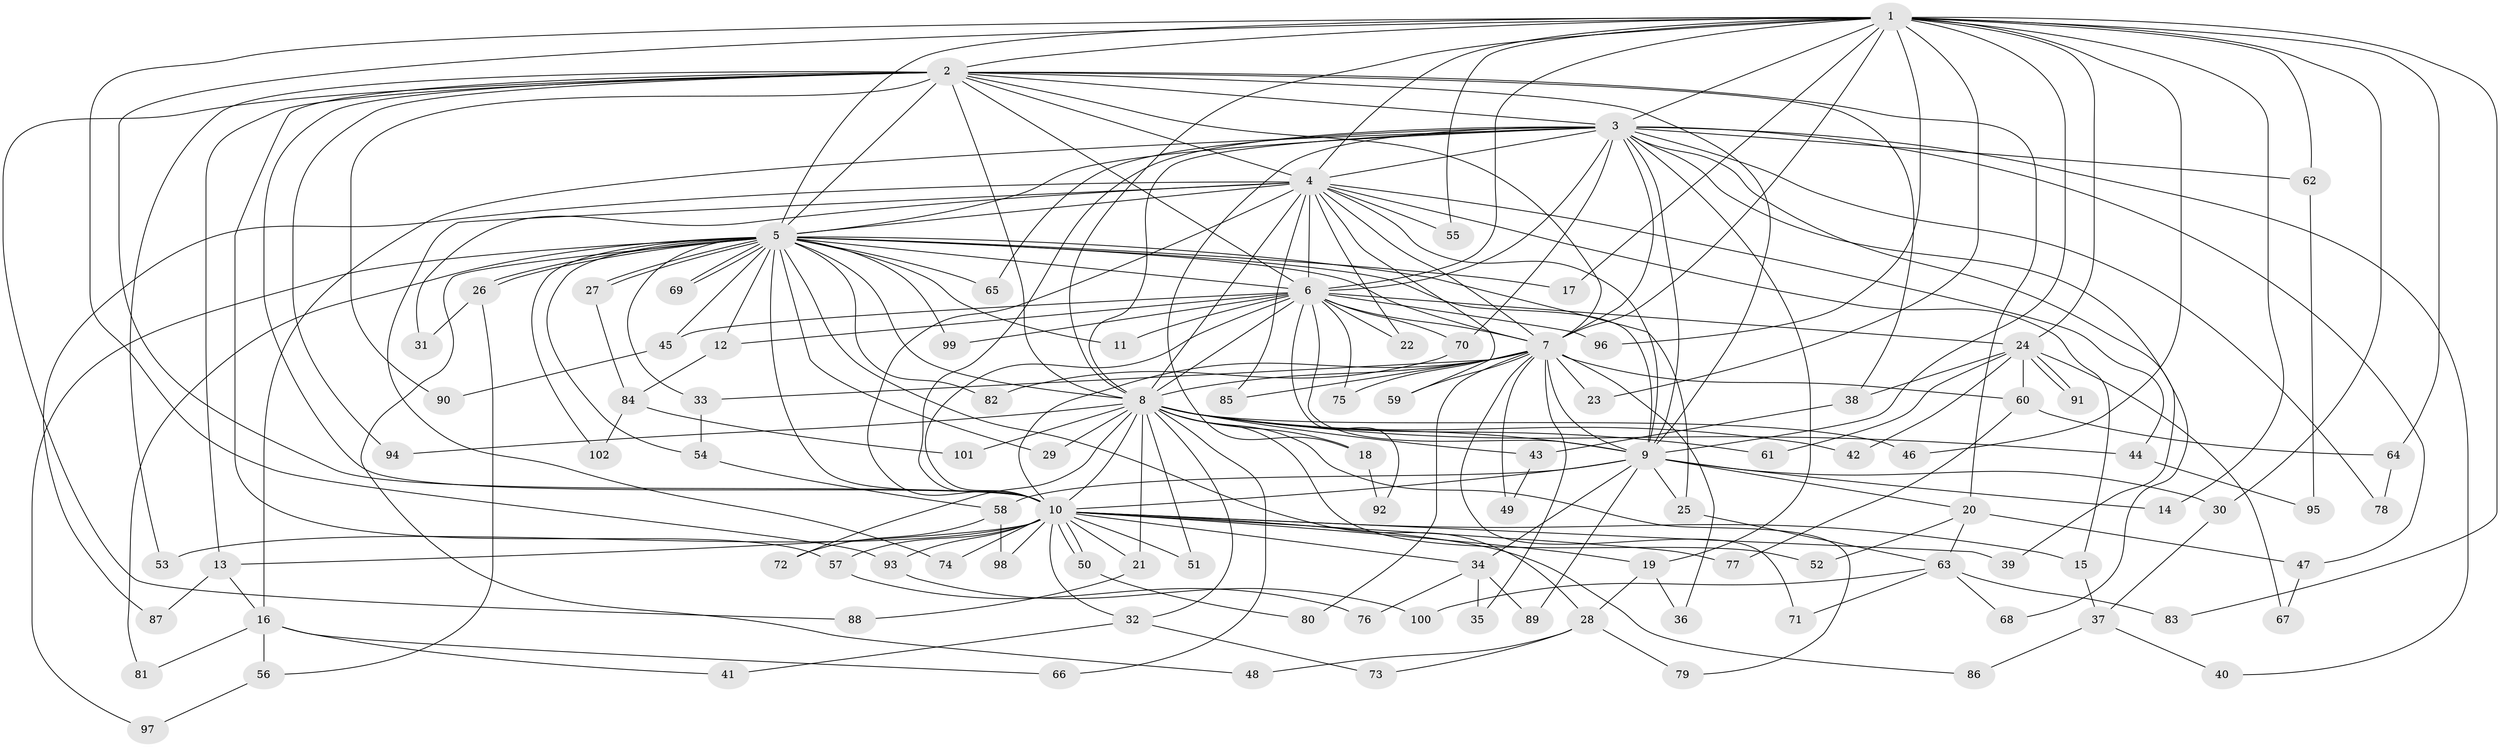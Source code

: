 // Generated by graph-tools (version 1.1) at 2025/13/03/09/25 04:13:42]
// undirected, 102 vertices, 229 edges
graph export_dot {
graph [start="1"]
  node [color=gray90,style=filled];
  1;
  2;
  3;
  4;
  5;
  6;
  7;
  8;
  9;
  10;
  11;
  12;
  13;
  14;
  15;
  16;
  17;
  18;
  19;
  20;
  21;
  22;
  23;
  24;
  25;
  26;
  27;
  28;
  29;
  30;
  31;
  32;
  33;
  34;
  35;
  36;
  37;
  38;
  39;
  40;
  41;
  42;
  43;
  44;
  45;
  46;
  47;
  48;
  49;
  50;
  51;
  52;
  53;
  54;
  55;
  56;
  57;
  58;
  59;
  60;
  61;
  62;
  63;
  64;
  65;
  66;
  67;
  68;
  69;
  70;
  71;
  72;
  73;
  74;
  75;
  76;
  77;
  78;
  79;
  80;
  81;
  82;
  83;
  84;
  85;
  86;
  87;
  88;
  89;
  90;
  91;
  92;
  93;
  94;
  95;
  96;
  97;
  98;
  99;
  100;
  101;
  102;
  1 -- 2;
  1 -- 3;
  1 -- 4;
  1 -- 5;
  1 -- 6;
  1 -- 7;
  1 -- 8;
  1 -- 9;
  1 -- 10;
  1 -- 14;
  1 -- 17;
  1 -- 23;
  1 -- 24;
  1 -- 30;
  1 -- 46;
  1 -- 55;
  1 -- 62;
  1 -- 64;
  1 -- 83;
  1 -- 93;
  1 -- 96;
  2 -- 3;
  2 -- 4;
  2 -- 5;
  2 -- 6;
  2 -- 7;
  2 -- 8;
  2 -- 9;
  2 -- 10;
  2 -- 13;
  2 -- 20;
  2 -- 38;
  2 -- 53;
  2 -- 57;
  2 -- 88;
  2 -- 90;
  2 -- 94;
  3 -- 4;
  3 -- 5;
  3 -- 6;
  3 -- 7;
  3 -- 8;
  3 -- 9;
  3 -- 10;
  3 -- 16;
  3 -- 18;
  3 -- 19;
  3 -- 39;
  3 -- 40;
  3 -- 47;
  3 -- 62;
  3 -- 65;
  3 -- 68;
  3 -- 70;
  3 -- 78;
  4 -- 5;
  4 -- 6;
  4 -- 7;
  4 -- 8;
  4 -- 9;
  4 -- 10;
  4 -- 15;
  4 -- 22;
  4 -- 31;
  4 -- 44;
  4 -- 55;
  4 -- 59;
  4 -- 74;
  4 -- 85;
  4 -- 87;
  5 -- 6;
  5 -- 7;
  5 -- 8;
  5 -- 9;
  5 -- 10;
  5 -- 11;
  5 -- 12;
  5 -- 17;
  5 -- 25;
  5 -- 26;
  5 -- 26;
  5 -- 27;
  5 -- 27;
  5 -- 28;
  5 -- 29;
  5 -- 33;
  5 -- 45;
  5 -- 48;
  5 -- 54;
  5 -- 65;
  5 -- 69;
  5 -- 69;
  5 -- 81;
  5 -- 82;
  5 -- 97;
  5 -- 99;
  5 -- 102;
  6 -- 7;
  6 -- 8;
  6 -- 9;
  6 -- 10;
  6 -- 11;
  6 -- 12;
  6 -- 22;
  6 -- 24;
  6 -- 45;
  6 -- 70;
  6 -- 75;
  6 -- 92;
  6 -- 96;
  6 -- 99;
  7 -- 8;
  7 -- 9;
  7 -- 10;
  7 -- 23;
  7 -- 33;
  7 -- 35;
  7 -- 36;
  7 -- 49;
  7 -- 59;
  7 -- 60;
  7 -- 71;
  7 -- 75;
  7 -- 80;
  7 -- 85;
  8 -- 9;
  8 -- 10;
  8 -- 18;
  8 -- 21;
  8 -- 29;
  8 -- 32;
  8 -- 42;
  8 -- 43;
  8 -- 44;
  8 -- 46;
  8 -- 51;
  8 -- 52;
  8 -- 61;
  8 -- 66;
  8 -- 72;
  8 -- 79;
  8 -- 94;
  8 -- 101;
  9 -- 10;
  9 -- 14;
  9 -- 20;
  9 -- 25;
  9 -- 30;
  9 -- 34;
  9 -- 58;
  9 -- 89;
  10 -- 13;
  10 -- 15;
  10 -- 19;
  10 -- 21;
  10 -- 32;
  10 -- 34;
  10 -- 39;
  10 -- 50;
  10 -- 50;
  10 -- 51;
  10 -- 53;
  10 -- 57;
  10 -- 74;
  10 -- 77;
  10 -- 86;
  10 -- 93;
  10 -- 98;
  12 -- 84;
  13 -- 16;
  13 -- 87;
  15 -- 37;
  16 -- 41;
  16 -- 56;
  16 -- 66;
  16 -- 81;
  18 -- 92;
  19 -- 28;
  19 -- 36;
  20 -- 47;
  20 -- 52;
  20 -- 63;
  21 -- 88;
  24 -- 38;
  24 -- 42;
  24 -- 60;
  24 -- 61;
  24 -- 67;
  24 -- 91;
  24 -- 91;
  25 -- 63;
  26 -- 31;
  26 -- 56;
  27 -- 84;
  28 -- 48;
  28 -- 73;
  28 -- 79;
  30 -- 37;
  32 -- 41;
  32 -- 73;
  33 -- 54;
  34 -- 35;
  34 -- 76;
  34 -- 89;
  37 -- 40;
  37 -- 86;
  38 -- 43;
  43 -- 49;
  44 -- 95;
  45 -- 90;
  47 -- 67;
  50 -- 80;
  54 -- 58;
  56 -- 97;
  57 -- 76;
  58 -- 72;
  58 -- 98;
  60 -- 64;
  60 -- 77;
  62 -- 95;
  63 -- 68;
  63 -- 71;
  63 -- 83;
  63 -- 100;
  64 -- 78;
  70 -- 82;
  84 -- 101;
  84 -- 102;
  93 -- 100;
}
